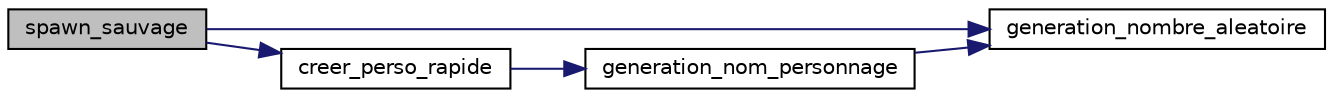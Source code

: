 digraph "spawn_sauvage"
{
 // INTERACTIVE_SVG=YES
  bgcolor="transparent";
  edge [fontname="Helvetica",fontsize="10",labelfontname="Helvetica",labelfontsize="10"];
  node [fontname="Helvetica",fontsize="10",shape=record];
  rankdir="LR";
  Node1 [label="spawn_sauvage",height=0.2,width=0.4,color="black", fillcolor="grey75", style="filled", fontcolor="black"];
  Node1 -> Node2 [color="midnightblue",fontsize="10",style="solid",fontname="Helvetica"];
  Node2 [label="generation_nombre_aleatoire",height=0.2,width=0.4,color="black",URL="$_minimale_8c.html#a693e68e5f8ca09f46ad6b746c07d0332",tooltip="Fonction qui renvoi un nombre aléatoire entre 0 et &#39;max&#39;. "];
  Node1 -> Node3 [color="midnightblue",fontsize="10",style="solid",fontname="Helvetica"];
  Node3 [label="creer_perso_rapide",height=0.2,width=0.4,color="black",URL="$_minimale_8c.html#a59cfde1d574adf960660220d74a3d3d4",tooltip="Création brève de perso. "];
  Node3 -> Node4 [color="midnightblue",fontsize="10",style="solid",fontname="Helvetica"];
  Node4 [label="generation_nom_personnage",height=0.2,width=0.4,color="black",URL="$_minimale_8c.html#a97c357428c810b5f8ed3fcbeb973dd88",tooltip="génère aléatoirement un nom pour un perso "];
  Node4 -> Node2 [color="midnightblue",fontsize="10",style="solid",fontname="Helvetica"];
}
